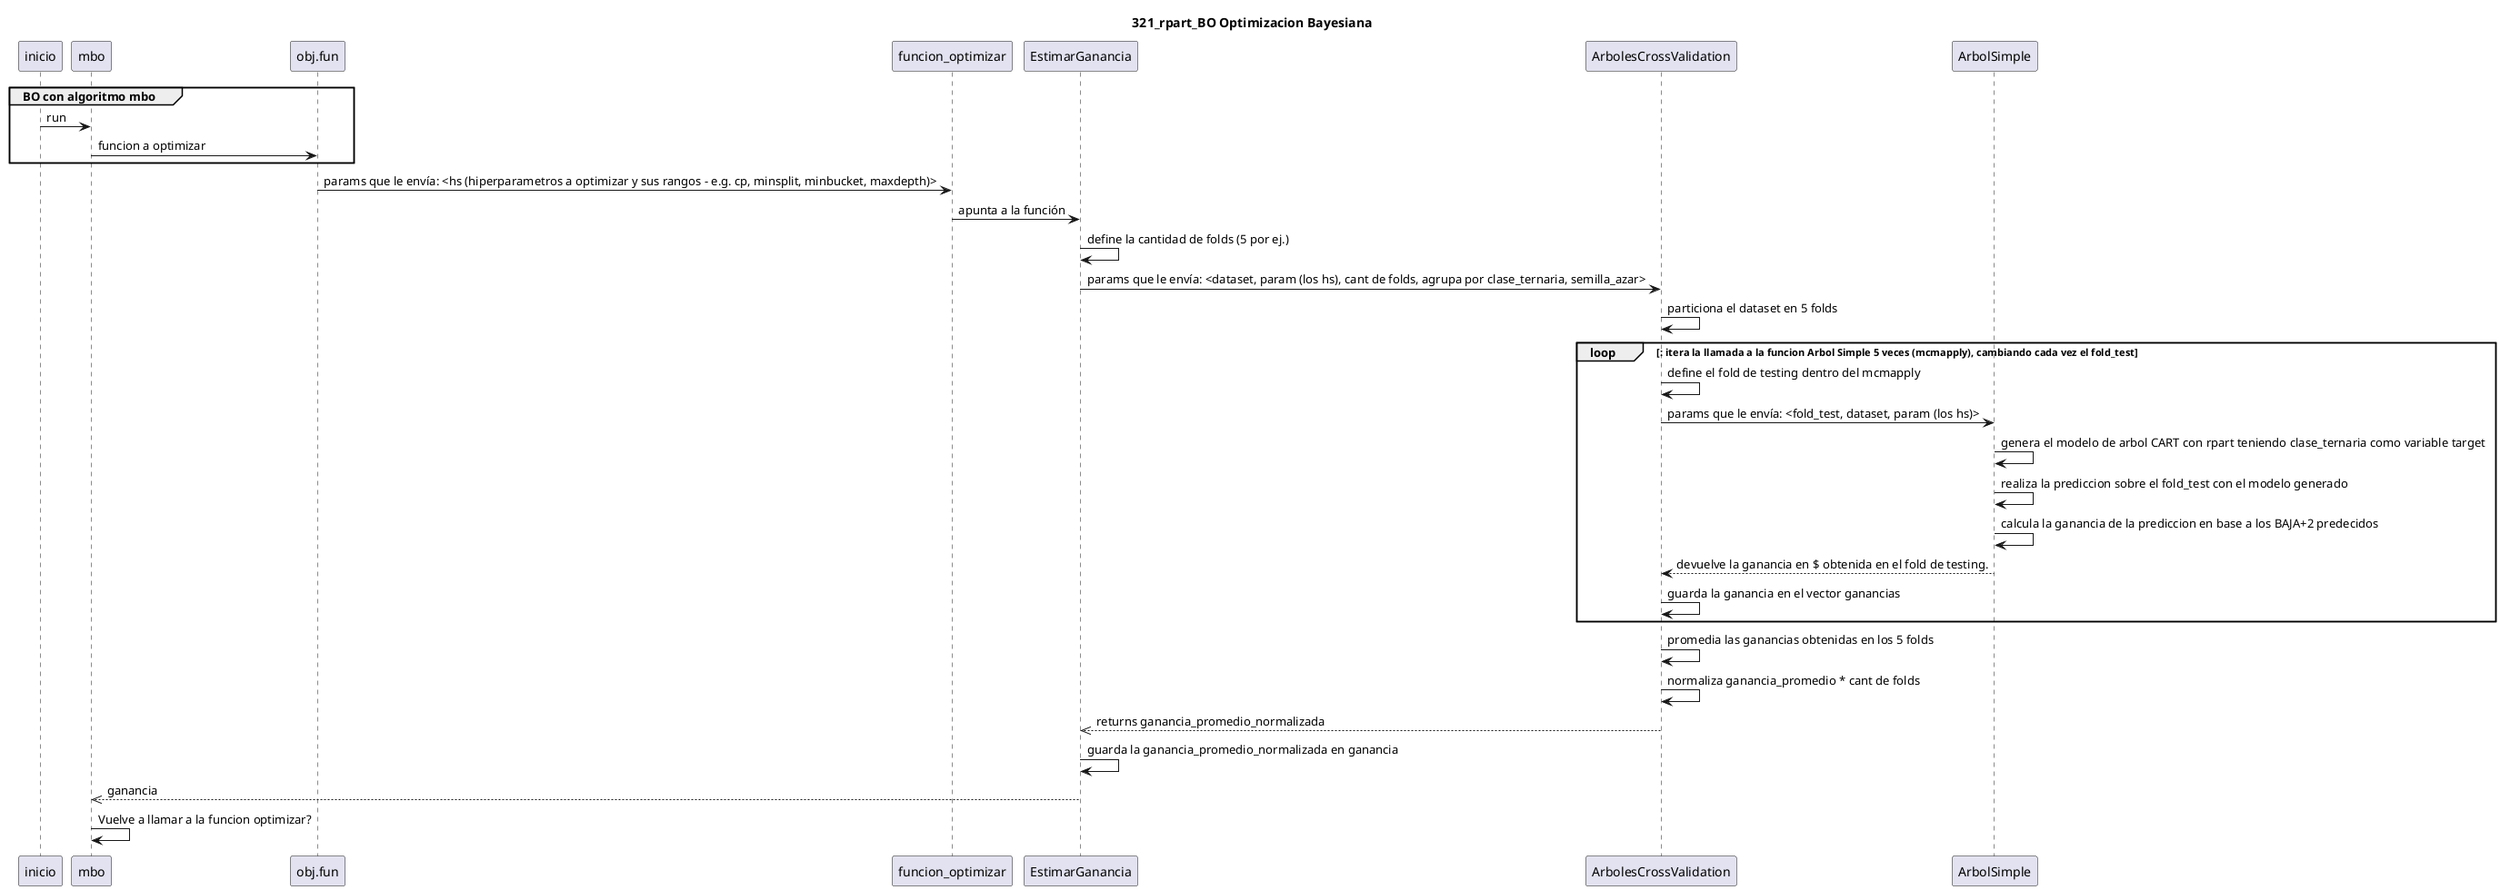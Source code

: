 @startuml
title 321_rpart_BO Optimizacion Bayesiana

group BO con algoritmo mbo
    inicio -> mbo : run
    mbo -> obj.fun : funcion a optimizar
end

obj.fun -> funcion_optimizar : params que le envía: <hs (hiperparametros a optimizar y sus rangos - e.g. cp, minsplit, minbucket, maxdepth)>
funcion_optimizar -> EstimarGanancia : apunta a la función
EstimarGanancia -> EstimarGanancia : define la cantidad de folds (5 por ej.)
EstimarGanancia -> ArbolesCrossValidation : params que le envía: <dataset, param (los hs), cant de folds, agrupa por clase_ternaria, semilla_azar>
ArbolesCrossValidation -> ArbolesCrossValidation : particiona el dataset en 5 folds


loop : itera la llamada a la funcion Arbol Simple 5 veces (mcmapply), cambiando cada vez el fold_test 
ArbolesCrossValidation -> ArbolesCrossValidation : define el fold de testing dentro del mcmapply
ArbolesCrossValidation -> ArbolSimple : params que le envía: <fold_test, dataset, param (los hs)>
ArbolSimple -> ArbolSimple : genera el modelo de arbol CART con rpart teniendo clase_ternaria como variable target
ArbolSimple -> ArbolSimple : realiza la prediccion sobre el fold_test con el modelo generado
ArbolSimple -> ArbolSimple : calcula la ganancia de la prediccion en base a los BAJA+2 predecidos
ArbolSimple --> ArbolesCrossValidation : devuelve la ganancia en $ obtenida en el fold de testing.
ArbolesCrossValidation -> ArbolesCrossValidation : guarda la ganancia en el vector ganancias
end loop

ArbolesCrossValidation -> ArbolesCrossValidation : promedia las ganancias obtenidas en los 5 folds
ArbolesCrossValidation -> ArbolesCrossValidation : normaliza ganancia_promedio * cant de folds
ArbolesCrossValidation -->> EstimarGanancia : returns ganancia_promedio_normalizada
EstimarGanancia -> EstimarGanancia : guarda la ganancia_promedio_normalizada en ganancia
EstimarGanancia -->>  mbo : ganancia 
mbo -> mbo: Vuelve a llamar a la funcion optimizar?



@endumlA 
